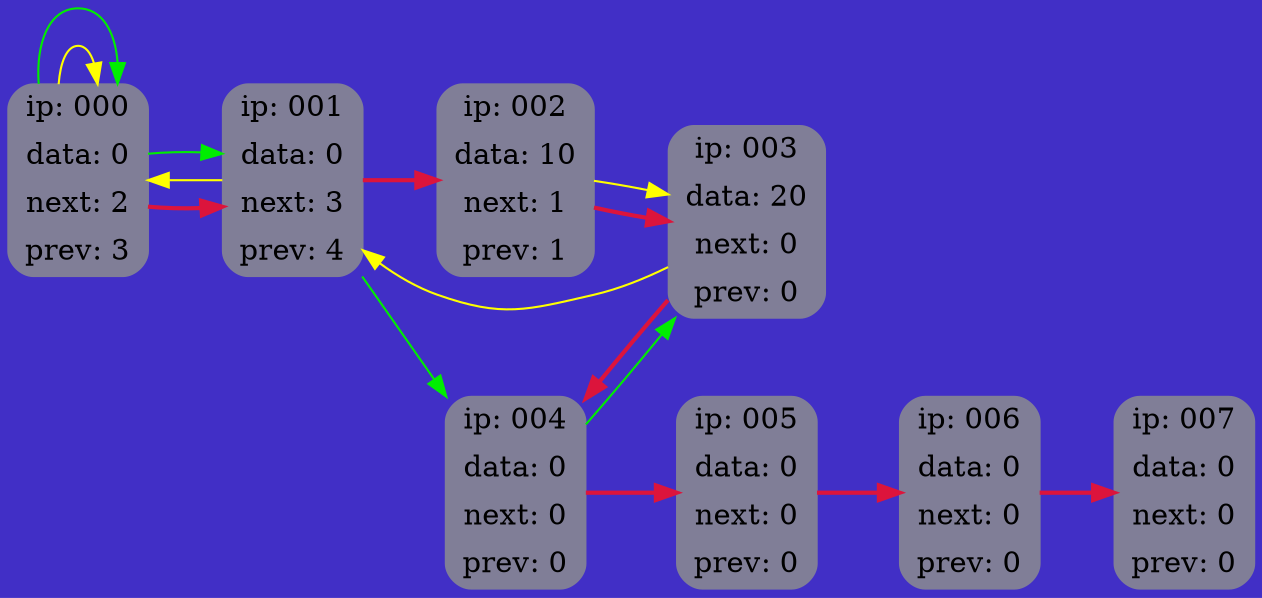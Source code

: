 digraph List 
{
	rankdir = LR;
	bgcolor = "#412FC6"

	node000 [shape = "Mrecord"; style = "filled"; color = "#807E97"; label = "{ ip: 000} | {data: 0} | {next: 2} | {prev: 3} " ];
	node001 [shape = "Mrecord"; style = "filled"; color = "#807E97"; label = "{ ip: 001} | {data: 0} | {next: 3} | {prev: 4} " ];
	node002 [shape = "Mrecord"; style = "filled"; color = "#807E97"; label = "{ ip: 002} | {data: 10} | {next: 1} | {prev: 1} " ];
	node003 [shape = "Mrecord"; style = "filled"; color = "#807E97"; label = "{ ip: 003} | {data: 20} | {next: 0} | {prev: 0} " ];
	node004 [shape = "Mrecord"; style = "filled"; color = "#807E97"; label = "{ ip: 004} | {data: 0} | {next: 0} | {prev: 0} " ];
	node005 [shape = "Mrecord"; style = "filled"; color = "#807E97"; label = "{ ip: 005} | {data: 0} | {next: 0} | {prev: 0} " ];
	node006 [shape = "Mrecord"; style = "filled"; color = "#807E97"; label = "{ ip: 006} | {data: 0} | {next: 0} | {prev: 0} " ];
	node007 [shape = "Mrecord"; style = "filled"; color = "#807E97"; label = "{ ip: 007} | {data: 0} | {next: 0} | {prev: 0} " ];

	node000 -> node001 [style = bold; weight = 1000; color = crimson; ];
	node001 -> node002 [style = bold; weight = 1000; color = crimson; ];
	node002 -> node003 [style = bold; weight = 1000; color = crimson; ];
	node003 -> node004 [style = bold; weight = 1000; color = crimson; ];
	node004 -> node005 [style = bold; weight = 1000; color = crimson; ];
	node005 -> node006 [style = bold; weight = 1000; color = crimson; ];
	node006 -> node007 [style = bold; weight = 1000; color = crimson; ];

	node002 -> node003 [weight = 0; color  = yellow1; ];
	node003 -> node001 [weight = 0; color  = yellow1; ];
	node001 -> node000 [weight = 0; color  = yellow1; ];
	node000 -> node000 [weight = 0; color  = yellow1; ];

	node000 -> node000 [weight = 0; color  = green2; ];
	node000 -> node001 [weight = 0; color  = green2; ];
	node001 -> node004 [weight = 0; color  = green2; ];
	node004 -> node003 [weight = 0; color  = green2; ];

}

